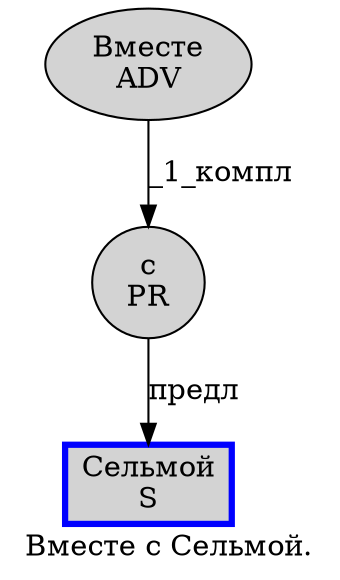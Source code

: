 digraph SENTENCE_1058 {
	graph [label="Вместе с Сельмой."]
	node [style=filled]
		0 [label="Вместе
ADV" color="" fillcolor=lightgray penwidth=1 shape=ellipse]
		1 [label="с
PR" color="" fillcolor=lightgray penwidth=1 shape=ellipse]
		2 [label="Сельмой
S" color=blue fillcolor=lightgray penwidth=3 shape=box]
			1 -> 2 [label="предл"]
			0 -> 1 [label="_1_компл"]
}